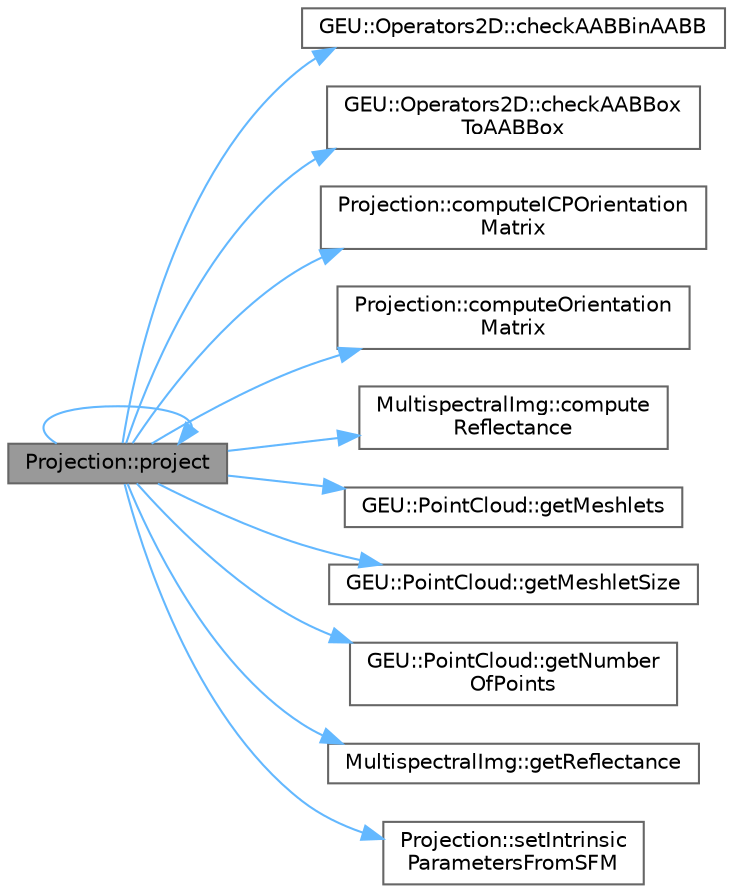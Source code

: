 digraph "Projection::project"
{
 // LATEX_PDF_SIZE
  bgcolor="transparent";
  edge [fontname=Helvetica,fontsize=10,labelfontname=Helvetica,labelfontsize=10];
  node [fontname=Helvetica,fontsize=10,shape=box,height=0.2,width=0.4];
  rankdir="LR";
  Node1 [id="Node000001",label="Projection::project",height=0.2,width=0.4,color="gray40", fillcolor="grey60", style="filled", fontcolor="black",tooltip=" "];
  Node1 -> Node2 [id="edge1_Node000001_Node000002",color="steelblue1",style="solid",tooltip=" "];
  Node2 [id="Node000002",label="GEU::Operators2D::checkAABBinAABB",height=0.2,width=0.4,color="grey40", fillcolor="white", style="filled",URL="$d0/d01/namespace_g_e_u_1_1_operators2_d.html#a22bfbe2fe2ca0f7bd70b247769772eae",tooltip="Checks if boxA is inside boxB."];
  Node1 -> Node3 [id="edge2_Node000001_Node000003",color="steelblue1",style="solid",tooltip=" "];
  Node3 [id="Node000003",label="GEU::Operators2D::checkAABBox\lToAABBox",height=0.2,width=0.4,color="grey40", fillcolor="white", style="filled",URL="$d0/d01/namespace_g_e_u_1_1_operators2_d.html#a831379f52f30464a7858df166cf74e42",tooltip=" "];
  Node1 -> Node4 [id="edge3_Node000001_Node000004",color="steelblue1",style="solid",tooltip=" "];
  Node4 [id="Node000004",label="Projection::computeICPOrientation\lMatrix",height=0.2,width=0.4,color="grey40", fillcolor="white", style="filled",URL="$db/d03/class_projection.html#a39adc428224221d7c62b7c16dd0a952c",tooltip=" "];
  Node1 -> Node5 [id="edge4_Node000001_Node000005",color="steelblue1",style="solid",tooltip=" "];
  Node5 [id="Node000005",label="Projection::computeOrientation\lMatrix",height=0.2,width=0.4,color="grey40", fillcolor="white", style="filled",URL="$db/d03/class_projection.html#ab0b2ec6e971b7b3bd5852ff06f7fe08a",tooltip=" "];
  Node1 -> Node6 [id="edge5_Node000001_Node000006",color="steelblue1",style="solid",tooltip=" "];
  Node6 [id="Node000006",label="MultispectralImg::compute\lReflectance",height=0.2,width=0.4,color="grey40", fillcolor="white", style="filled",URL="$d2/d00/class_multispectral_img.html#a23b6416eefbd7b1c431f3d65786d4766",tooltip=" "];
  Node1 -> Node7 [id="edge6_Node000001_Node000007",color="steelblue1",style="solid",tooltip=" "];
  Node7 [id="Node000007",label="GEU::PointCloud::getMeshlets",height=0.2,width=0.4,color="grey40", fillcolor="white", style="filled",URL="$d4/d07/class_g_e_u_1_1_point_cloud.html#a00a0faeacb66351453a63b2577a9cbc0",tooltip=" "];
  Node1 -> Node8 [id="edge7_Node000001_Node000008",color="steelblue1",style="solid",tooltip=" "];
  Node8 [id="Node000008",label="GEU::PointCloud::getMeshletSize",height=0.2,width=0.4,color="grey40", fillcolor="white", style="filled",URL="$d4/d07/class_g_e_u_1_1_point_cloud.html#abef9699b363088a8123b5bebb1733595",tooltip=" "];
  Node1 -> Node9 [id="edge8_Node000001_Node000009",color="steelblue1",style="solid",tooltip=" "];
  Node9 [id="Node000009",label="GEU::PointCloud::getNumber\lOfPoints",height=0.2,width=0.4,color="grey40", fillcolor="white", style="filled",URL="$d4/d07/class_g_e_u_1_1_point_cloud.html#a3e01cb77a356f6d7d0f1974cb18dc9d6",tooltip=" "];
  Node1 -> Node10 [id="edge9_Node000001_Node000010",color="steelblue1",style="solid",tooltip=" "];
  Node10 [id="Node000010",label="MultispectralImg::getReflectance",height=0.2,width=0.4,color="grey40", fillcolor="white", style="filled",URL="$d2/d00/class_multispectral_img.html#ad2bf7e3451d94ab6e29cfdd6a9d6f927",tooltip=" "];
  Node1 -> Node1 [id="edge10_Node000001_Node000001",color="steelblue1",style="solid",tooltip=" "];
  Node1 -> Node11 [id="edge11_Node000001_Node000011",color="steelblue1",style="solid",tooltip=" "];
  Node11 [id="Node000011",label="Projection::setIntrinsic\lParametersFromSFM",height=0.2,width=0.4,color="grey40", fillcolor="white", style="filled",URL="$db/d03/class_projection.html#a59f53bc18d9e95e899c83ef8b590a14d",tooltip=" "];
}
